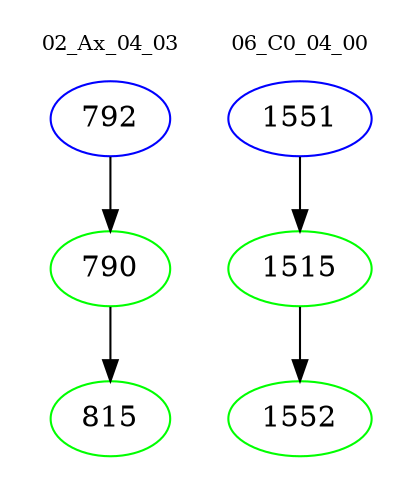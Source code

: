 digraph{
subgraph cluster_0 {
color = white
label = "02_Ax_04_03";
fontsize=10;
T0_792 [label="792", color="blue"]
T0_792 -> T0_790 [color="black"]
T0_790 [label="790", color="green"]
T0_790 -> T0_815 [color="black"]
T0_815 [label="815", color="green"]
}
subgraph cluster_1 {
color = white
label = "06_C0_04_00";
fontsize=10;
T1_1551 [label="1551", color="blue"]
T1_1551 -> T1_1515 [color="black"]
T1_1515 [label="1515", color="green"]
T1_1515 -> T1_1552 [color="black"]
T1_1552 [label="1552", color="green"]
}
}

